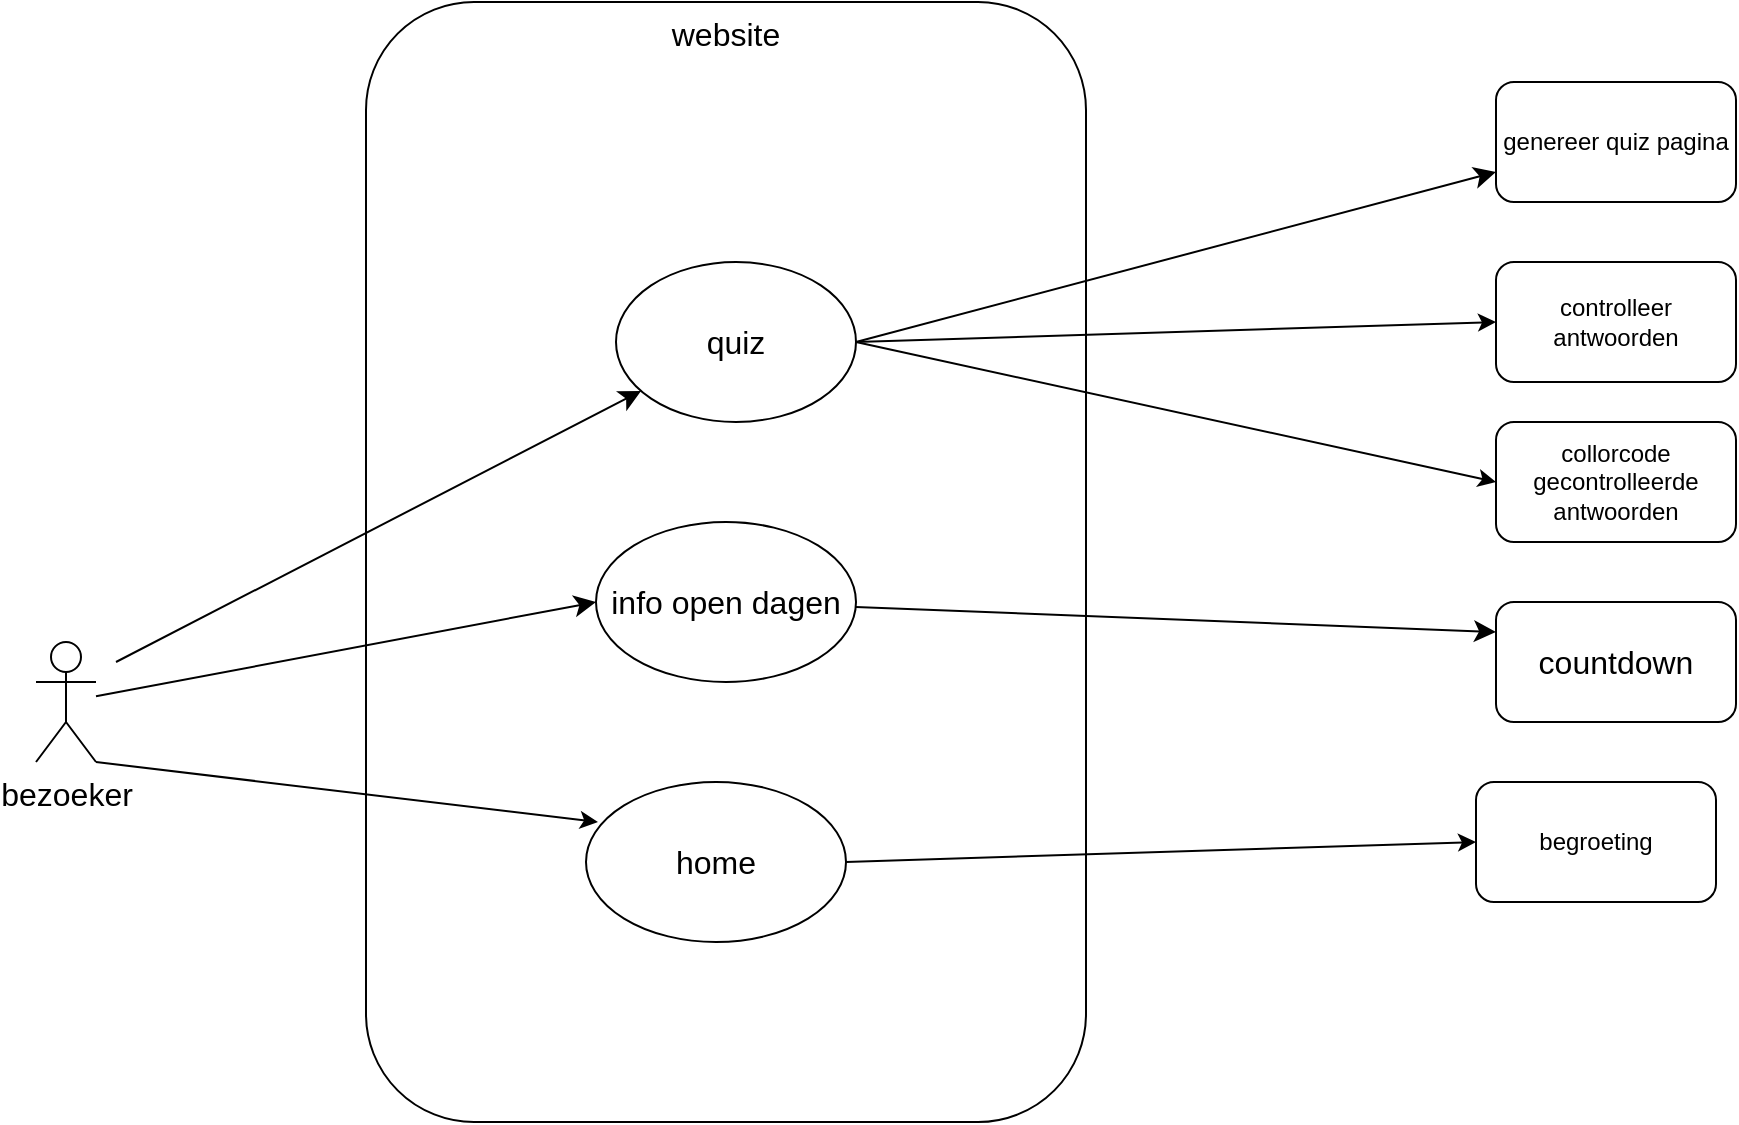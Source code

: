<mxfile version="22.1.21" type="device">
  <diagram name="Page-1" id="WX2fUdPaY0rzyVv7PQca">
    <mxGraphModel dx="2234" dy="1271" grid="1" gridSize="10" guides="1" tooltips="1" connect="1" arrows="1" fold="1" page="0" pageScale="1" pageWidth="1600" pageHeight="900" math="0" shadow="0">
      <root>
        <mxCell id="0" />
        <mxCell id="1" parent="0" />
        <mxCell id="NhzxfFPDXwFeVntStXwR-2" value="website" style="rounded=1;whiteSpace=wrap;html=1;fontSize=16;align=center;verticalAlign=top;" parent="1" vertex="1">
          <mxGeometry x="-325" y="-250" width="360" height="560" as="geometry" />
        </mxCell>
        <mxCell id="NhzxfFPDXwFeVntStXwR-7" value="" style="edgeStyle=none;curved=1;rounded=1;orthogonalLoop=1;jettySize=auto;html=1;fontSize=12;startSize=8;endSize=8;entryX=0;entryY=0.5;entryDx=0;entryDy=0;" parent="1" source="NhzxfFPDXwFeVntStXwR-1" target="NhzxfFPDXwFeVntStXwR-6" edge="1">
          <mxGeometry relative="1" as="geometry" />
        </mxCell>
        <mxCell id="NhzxfFPDXwFeVntStXwR-1" value="bezoeker" style="shape=umlActor;verticalLabelPosition=bottom;verticalAlign=top;html=1;outlineConnect=0;fontSize=16;rounded=1;" parent="1" vertex="1">
          <mxGeometry x="-490" y="70" width="30" height="60" as="geometry" />
        </mxCell>
        <mxCell id="NhzxfFPDXwFeVntStXwR-10" style="edgeStyle=none;curved=1;rounded=1;orthogonalLoop=1;jettySize=auto;html=1;exitX=1;exitY=0.5;exitDx=0;exitDy=0;fontSize=12;startSize=8;endSize=8;entryX=0;entryY=0.75;entryDx=0;entryDy=0;" parent="1" source="NhzxfFPDXwFeVntStXwR-3" target="qnECIQb1p-eFMkFD3osi-4" edge="1">
          <mxGeometry relative="1" as="geometry">
            <mxPoint x="240" y="-60" as="targetPoint" />
          </mxGeometry>
        </mxCell>
        <mxCell id="qnECIQb1p-eFMkFD3osi-6" style="rounded=0;orthogonalLoop=1;jettySize=auto;html=1;exitX=1;exitY=0.5;exitDx=0;exitDy=0;entryX=0;entryY=0.5;entryDx=0;entryDy=0;" edge="1" parent="1" source="NhzxfFPDXwFeVntStXwR-3" target="qnECIQb1p-eFMkFD3osi-5">
          <mxGeometry relative="1" as="geometry" />
        </mxCell>
        <mxCell id="qnECIQb1p-eFMkFD3osi-8" style="rounded=0;orthogonalLoop=1;jettySize=auto;html=1;exitX=1;exitY=0.5;exitDx=0;exitDy=0;entryX=0;entryY=0.5;entryDx=0;entryDy=0;" edge="1" parent="1" source="NhzxfFPDXwFeVntStXwR-3" target="qnECIQb1p-eFMkFD3osi-7">
          <mxGeometry relative="1" as="geometry" />
        </mxCell>
        <mxCell id="NhzxfFPDXwFeVntStXwR-3" value="quiz" style="ellipse;whiteSpace=wrap;html=1;fontSize=16;rounded=1;" parent="1" vertex="1">
          <mxGeometry x="-200" y="-120" width="120" height="80" as="geometry" />
        </mxCell>
        <mxCell id="NhzxfFPDXwFeVntStXwR-4" style="edgeStyle=none;curved=1;rounded=1;orthogonalLoop=1;jettySize=auto;html=1;fontSize=12;startSize=8;endSize=8;" parent="1" target="NhzxfFPDXwFeVntStXwR-3" edge="1">
          <mxGeometry relative="1" as="geometry">
            <mxPoint x="-450" y="80" as="sourcePoint" />
          </mxGeometry>
        </mxCell>
        <mxCell id="NhzxfFPDXwFeVntStXwR-12" value="" style="edgeStyle=none;curved=1;rounded=1;orthogonalLoop=1;jettySize=auto;html=1;fontSize=12;startSize=8;endSize=8;entryX=0;entryY=0.25;entryDx=0;entryDy=0;" parent="1" source="NhzxfFPDXwFeVntStXwR-6" target="qnECIQb1p-eFMkFD3osi-2" edge="1">
          <mxGeometry relative="1" as="geometry">
            <mxPoint x="240" y="80" as="targetPoint" />
          </mxGeometry>
        </mxCell>
        <mxCell id="NhzxfFPDXwFeVntStXwR-6" value="info open dagen" style="ellipse;whiteSpace=wrap;html=1;fontSize=16;rounded=1;" parent="1" vertex="1">
          <mxGeometry x="-210" y="10" width="130" height="80" as="geometry" />
        </mxCell>
        <mxCell id="qnECIQb1p-eFMkFD3osi-2" value="&lt;font style=&quot;font-size: 16px;&quot;&gt;countdown&lt;/font&gt;" style="rounded=1;whiteSpace=wrap;html=1;" vertex="1" parent="1">
          <mxGeometry x="240" y="50" width="120" height="60" as="geometry" />
        </mxCell>
        <mxCell id="qnECIQb1p-eFMkFD3osi-4" value="genereer quiz pagina" style="rounded=1;whiteSpace=wrap;html=1;" vertex="1" parent="1">
          <mxGeometry x="240" y="-210" width="120" height="60" as="geometry" />
        </mxCell>
        <mxCell id="qnECIQb1p-eFMkFD3osi-5" value="controlleer antwoorden" style="rounded=1;whiteSpace=wrap;html=1;" vertex="1" parent="1">
          <mxGeometry x="240" y="-120" width="120" height="60" as="geometry" />
        </mxCell>
        <mxCell id="qnECIQb1p-eFMkFD3osi-7" value="collorcode gecontrolleerde antwoorden" style="rounded=1;whiteSpace=wrap;html=1;" vertex="1" parent="1">
          <mxGeometry x="240" y="-40" width="120" height="60" as="geometry" />
        </mxCell>
        <mxCell id="qnECIQb1p-eFMkFD3osi-13" style="rounded=0;orthogonalLoop=1;jettySize=auto;html=1;exitX=1;exitY=0.5;exitDx=0;exitDy=0;entryX=0;entryY=0.5;entryDx=0;entryDy=0;" edge="1" parent="1" source="qnECIQb1p-eFMkFD3osi-10" target="qnECIQb1p-eFMkFD3osi-12">
          <mxGeometry relative="1" as="geometry" />
        </mxCell>
        <mxCell id="qnECIQb1p-eFMkFD3osi-10" value="home" style="ellipse;whiteSpace=wrap;html=1;fontSize=16;rounded=1;" vertex="1" parent="1">
          <mxGeometry x="-215" y="140" width="130" height="80" as="geometry" />
        </mxCell>
        <mxCell id="qnECIQb1p-eFMkFD3osi-11" style="rounded=0;orthogonalLoop=1;jettySize=auto;html=1;exitX=1;exitY=1;exitDx=0;exitDy=0;exitPerimeter=0;entryX=0.046;entryY=0.25;entryDx=0;entryDy=0;entryPerimeter=0;" edge="1" parent="1" source="NhzxfFPDXwFeVntStXwR-1" target="qnECIQb1p-eFMkFD3osi-10">
          <mxGeometry relative="1" as="geometry" />
        </mxCell>
        <mxCell id="qnECIQb1p-eFMkFD3osi-12" value="begroeting" style="rounded=1;whiteSpace=wrap;html=1;" vertex="1" parent="1">
          <mxGeometry x="230" y="140" width="120" height="60" as="geometry" />
        </mxCell>
      </root>
    </mxGraphModel>
  </diagram>
</mxfile>
